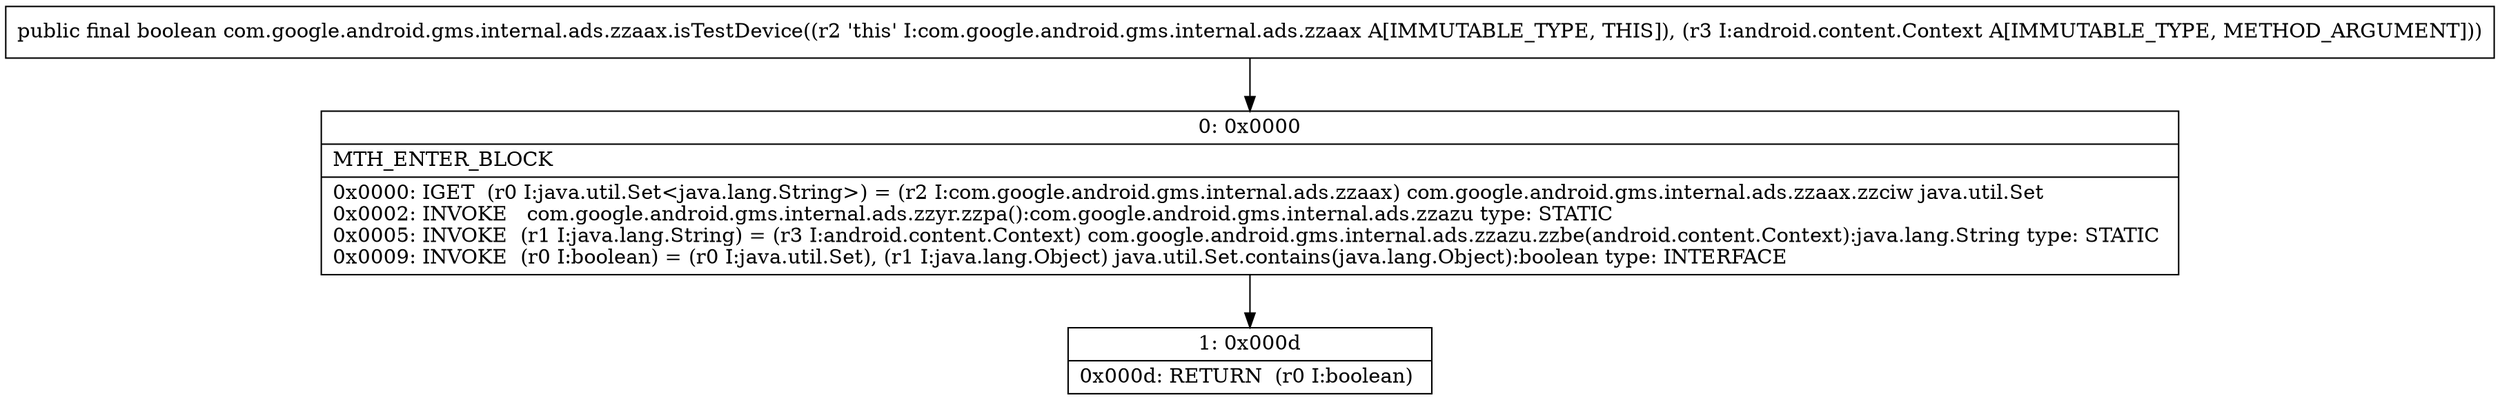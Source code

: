 digraph "CFG forcom.google.android.gms.internal.ads.zzaax.isTestDevice(Landroid\/content\/Context;)Z" {
Node_0 [shape=record,label="{0\:\ 0x0000|MTH_ENTER_BLOCK\l|0x0000: IGET  (r0 I:java.util.Set\<java.lang.String\>) = (r2 I:com.google.android.gms.internal.ads.zzaax) com.google.android.gms.internal.ads.zzaax.zzciw java.util.Set \l0x0002: INVOKE   com.google.android.gms.internal.ads.zzyr.zzpa():com.google.android.gms.internal.ads.zzazu type: STATIC \l0x0005: INVOKE  (r1 I:java.lang.String) = (r3 I:android.content.Context) com.google.android.gms.internal.ads.zzazu.zzbe(android.content.Context):java.lang.String type: STATIC \l0x0009: INVOKE  (r0 I:boolean) = (r0 I:java.util.Set), (r1 I:java.lang.Object) java.util.Set.contains(java.lang.Object):boolean type: INTERFACE \l}"];
Node_1 [shape=record,label="{1\:\ 0x000d|0x000d: RETURN  (r0 I:boolean) \l}"];
MethodNode[shape=record,label="{public final boolean com.google.android.gms.internal.ads.zzaax.isTestDevice((r2 'this' I:com.google.android.gms.internal.ads.zzaax A[IMMUTABLE_TYPE, THIS]), (r3 I:android.content.Context A[IMMUTABLE_TYPE, METHOD_ARGUMENT])) }"];
MethodNode -> Node_0;
Node_0 -> Node_1;
}

